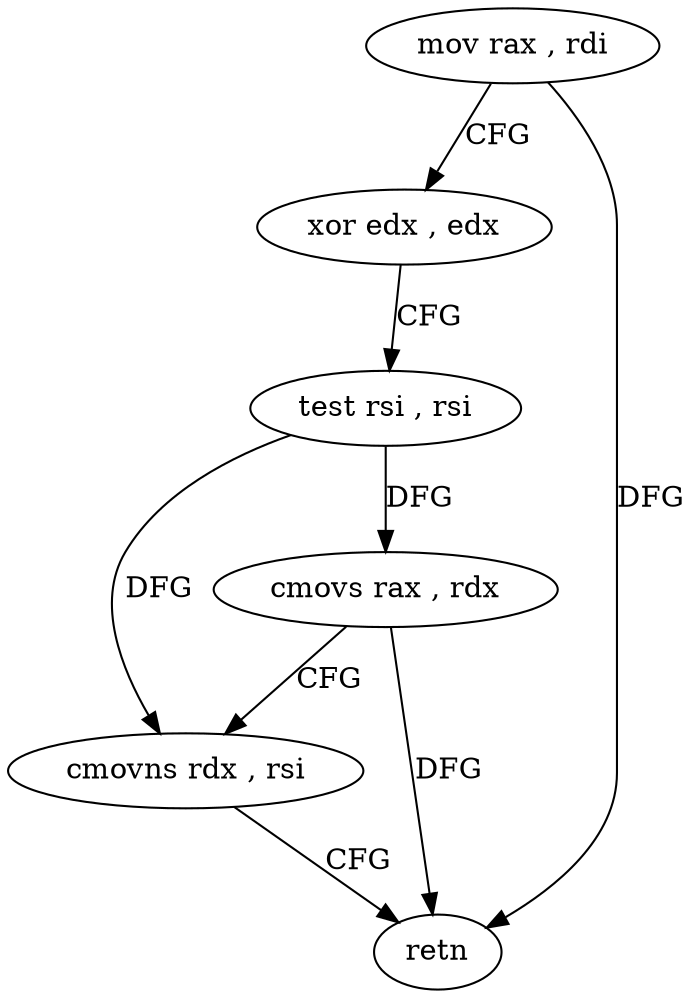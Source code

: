 digraph "func" {
"4209568" [label = "mov rax , rdi" ]
"4209571" [label = "xor edx , edx" ]
"4209573" [label = "test rsi , rsi" ]
"4209576" [label = "cmovs rax , rdx" ]
"4209580" [label = "cmovns rdx , rsi" ]
"4209584" [label = "retn" ]
"4209568" -> "4209571" [ label = "CFG" ]
"4209568" -> "4209584" [ label = "DFG" ]
"4209571" -> "4209573" [ label = "CFG" ]
"4209573" -> "4209576" [ label = "DFG" ]
"4209573" -> "4209580" [ label = "DFG" ]
"4209576" -> "4209580" [ label = "CFG" ]
"4209576" -> "4209584" [ label = "DFG" ]
"4209580" -> "4209584" [ label = "CFG" ]
}
